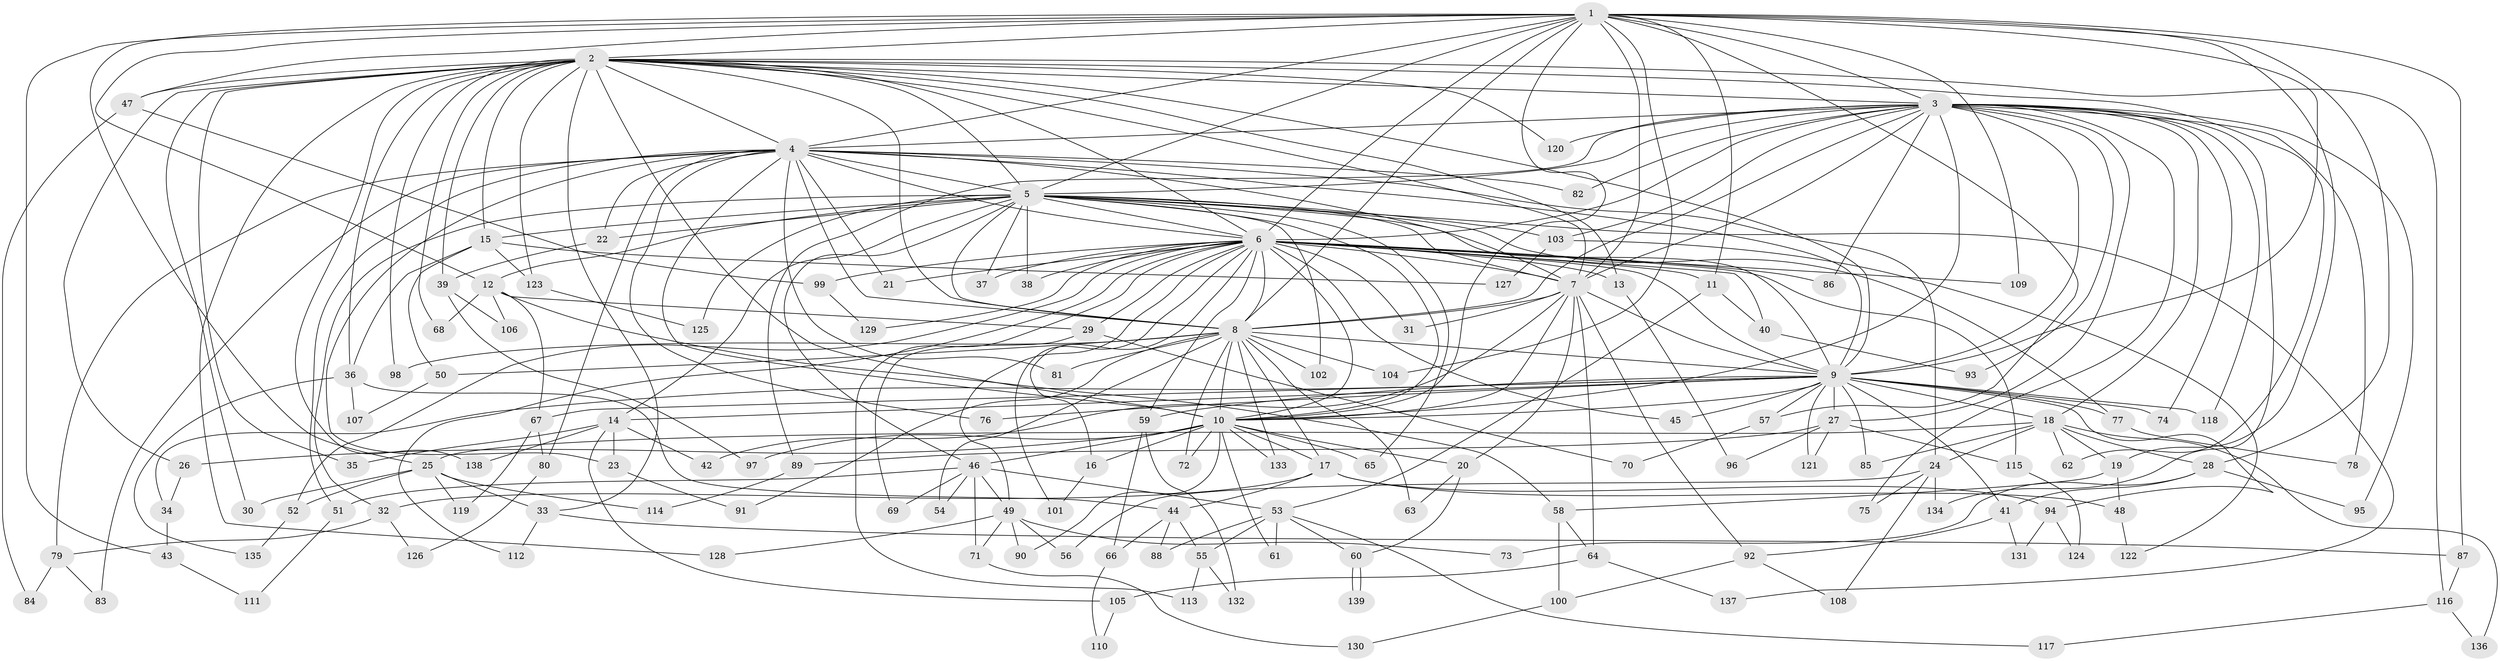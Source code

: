 // coarse degree distribution, {36: 0.009433962264150943, 23: 0.018867924528301886, 20: 0.009433962264150943, 18: 0.009433962264150943, 24: 0.009433962264150943, 15: 0.009433962264150943, 17: 0.009433962264150943, 22: 0.009433962264150943, 3: 0.22641509433962265, 9: 0.009433962264150943, 7: 0.02830188679245283, 14: 0.009433962264150943, 4: 0.09433962264150944, 2: 0.46226415094339623, 5: 0.02830188679245283, 6: 0.03773584905660377, 8: 0.009433962264150943, 1: 0.009433962264150943}
// Generated by graph-tools (version 1.1) at 2025/51/02/27/25 19:51:45]
// undirected, 139 vertices, 303 edges
graph export_dot {
graph [start="1"]
  node [color=gray90,style=filled];
  1;
  2;
  3;
  4;
  5;
  6;
  7;
  8;
  9;
  10;
  11;
  12;
  13;
  14;
  15;
  16;
  17;
  18;
  19;
  20;
  21;
  22;
  23;
  24;
  25;
  26;
  27;
  28;
  29;
  30;
  31;
  32;
  33;
  34;
  35;
  36;
  37;
  38;
  39;
  40;
  41;
  42;
  43;
  44;
  45;
  46;
  47;
  48;
  49;
  50;
  51;
  52;
  53;
  54;
  55;
  56;
  57;
  58;
  59;
  60;
  61;
  62;
  63;
  64;
  65;
  66;
  67;
  68;
  69;
  70;
  71;
  72;
  73;
  74;
  75;
  76;
  77;
  78;
  79;
  80;
  81;
  82;
  83;
  84;
  85;
  86;
  87;
  88;
  89;
  90;
  91;
  92;
  93;
  94;
  95;
  96;
  97;
  98;
  99;
  100;
  101;
  102;
  103;
  104;
  105;
  106;
  107;
  108;
  109;
  110;
  111;
  112;
  113;
  114;
  115;
  116;
  117;
  118;
  119;
  120;
  121;
  122;
  123;
  124;
  125;
  126;
  127;
  128;
  129;
  130;
  131;
  132;
  133;
  134;
  135;
  136;
  137;
  138;
  139;
  1 -- 2;
  1 -- 3;
  1 -- 4;
  1 -- 5;
  1 -- 6;
  1 -- 7;
  1 -- 8;
  1 -- 9;
  1 -- 10;
  1 -- 11;
  1 -- 12;
  1 -- 19;
  1 -- 25;
  1 -- 28;
  1 -- 43;
  1 -- 47;
  1 -- 57;
  1 -- 87;
  1 -- 104;
  1 -- 109;
  2 -- 3;
  2 -- 4;
  2 -- 5;
  2 -- 6;
  2 -- 7;
  2 -- 8;
  2 -- 9;
  2 -- 10;
  2 -- 13;
  2 -- 15;
  2 -- 26;
  2 -- 30;
  2 -- 33;
  2 -- 35;
  2 -- 36;
  2 -- 39;
  2 -- 47;
  2 -- 62;
  2 -- 68;
  2 -- 98;
  2 -- 116;
  2 -- 120;
  2 -- 123;
  2 -- 128;
  2 -- 138;
  3 -- 4;
  3 -- 5;
  3 -- 6;
  3 -- 7;
  3 -- 8;
  3 -- 9;
  3 -- 10;
  3 -- 18;
  3 -- 27;
  3 -- 74;
  3 -- 75;
  3 -- 78;
  3 -- 82;
  3 -- 86;
  3 -- 89;
  3 -- 93;
  3 -- 95;
  3 -- 103;
  3 -- 118;
  3 -- 120;
  3 -- 134;
  4 -- 5;
  4 -- 6;
  4 -- 7;
  4 -- 8;
  4 -- 9;
  4 -- 10;
  4 -- 21;
  4 -- 22;
  4 -- 23;
  4 -- 24;
  4 -- 51;
  4 -- 76;
  4 -- 79;
  4 -- 80;
  4 -- 81;
  4 -- 82;
  4 -- 83;
  5 -- 6;
  5 -- 7;
  5 -- 8;
  5 -- 9;
  5 -- 10;
  5 -- 12;
  5 -- 14;
  5 -- 15;
  5 -- 22;
  5 -- 32;
  5 -- 37;
  5 -- 38;
  5 -- 46;
  5 -- 65;
  5 -- 77;
  5 -- 102;
  5 -- 103;
  5 -- 125;
  5 -- 137;
  6 -- 7;
  6 -- 8;
  6 -- 9;
  6 -- 10;
  6 -- 11;
  6 -- 13;
  6 -- 16;
  6 -- 21;
  6 -- 29;
  6 -- 31;
  6 -- 37;
  6 -- 38;
  6 -- 40;
  6 -- 45;
  6 -- 49;
  6 -- 52;
  6 -- 59;
  6 -- 86;
  6 -- 99;
  6 -- 101;
  6 -- 109;
  6 -- 112;
  6 -- 113;
  6 -- 115;
  6 -- 129;
  7 -- 8;
  7 -- 9;
  7 -- 10;
  7 -- 20;
  7 -- 31;
  7 -- 42;
  7 -- 64;
  7 -- 92;
  8 -- 9;
  8 -- 10;
  8 -- 17;
  8 -- 50;
  8 -- 54;
  8 -- 63;
  8 -- 72;
  8 -- 81;
  8 -- 91;
  8 -- 98;
  8 -- 102;
  8 -- 104;
  8 -- 133;
  9 -- 10;
  9 -- 14;
  9 -- 18;
  9 -- 27;
  9 -- 34;
  9 -- 41;
  9 -- 45;
  9 -- 57;
  9 -- 59;
  9 -- 67;
  9 -- 74;
  9 -- 76;
  9 -- 77;
  9 -- 85;
  9 -- 94;
  9 -- 118;
  9 -- 121;
  10 -- 16;
  10 -- 17;
  10 -- 20;
  10 -- 26;
  10 -- 46;
  10 -- 61;
  10 -- 65;
  10 -- 72;
  10 -- 90;
  10 -- 97;
  10 -- 133;
  11 -- 40;
  11 -- 53;
  12 -- 29;
  12 -- 58;
  12 -- 67;
  12 -- 68;
  12 -- 106;
  13 -- 96;
  14 -- 23;
  14 -- 35;
  14 -- 42;
  14 -- 105;
  14 -- 138;
  15 -- 36;
  15 -- 50;
  15 -- 123;
  15 -- 127;
  16 -- 101;
  17 -- 32;
  17 -- 44;
  17 -- 48;
  17 -- 94;
  18 -- 19;
  18 -- 24;
  18 -- 25;
  18 -- 28;
  18 -- 62;
  18 -- 85;
  18 -- 136;
  19 -- 48;
  19 -- 58;
  20 -- 60;
  20 -- 63;
  22 -- 39;
  23 -- 91;
  24 -- 56;
  24 -- 75;
  24 -- 108;
  24 -- 134;
  25 -- 30;
  25 -- 33;
  25 -- 52;
  25 -- 114;
  25 -- 119;
  26 -- 34;
  27 -- 89;
  27 -- 96;
  27 -- 115;
  27 -- 121;
  28 -- 41;
  28 -- 73;
  28 -- 95;
  29 -- 69;
  29 -- 70;
  32 -- 79;
  32 -- 126;
  33 -- 87;
  33 -- 112;
  34 -- 43;
  36 -- 44;
  36 -- 107;
  36 -- 135;
  39 -- 97;
  39 -- 106;
  40 -- 93;
  41 -- 92;
  41 -- 131;
  43 -- 111;
  44 -- 55;
  44 -- 66;
  44 -- 88;
  46 -- 49;
  46 -- 51;
  46 -- 53;
  46 -- 54;
  46 -- 69;
  46 -- 71;
  47 -- 84;
  47 -- 99;
  48 -- 122;
  49 -- 56;
  49 -- 71;
  49 -- 73;
  49 -- 90;
  49 -- 128;
  50 -- 107;
  51 -- 111;
  52 -- 135;
  53 -- 55;
  53 -- 60;
  53 -- 61;
  53 -- 88;
  53 -- 117;
  55 -- 113;
  55 -- 132;
  57 -- 70;
  58 -- 64;
  58 -- 100;
  59 -- 66;
  59 -- 132;
  60 -- 139;
  60 -- 139;
  64 -- 105;
  64 -- 137;
  66 -- 110;
  67 -- 80;
  67 -- 119;
  71 -- 130;
  77 -- 78;
  79 -- 83;
  79 -- 84;
  80 -- 126;
  87 -- 116;
  89 -- 114;
  92 -- 100;
  92 -- 108;
  94 -- 124;
  94 -- 131;
  99 -- 129;
  100 -- 130;
  103 -- 122;
  103 -- 127;
  105 -- 110;
  115 -- 124;
  116 -- 117;
  116 -- 136;
  123 -- 125;
}
